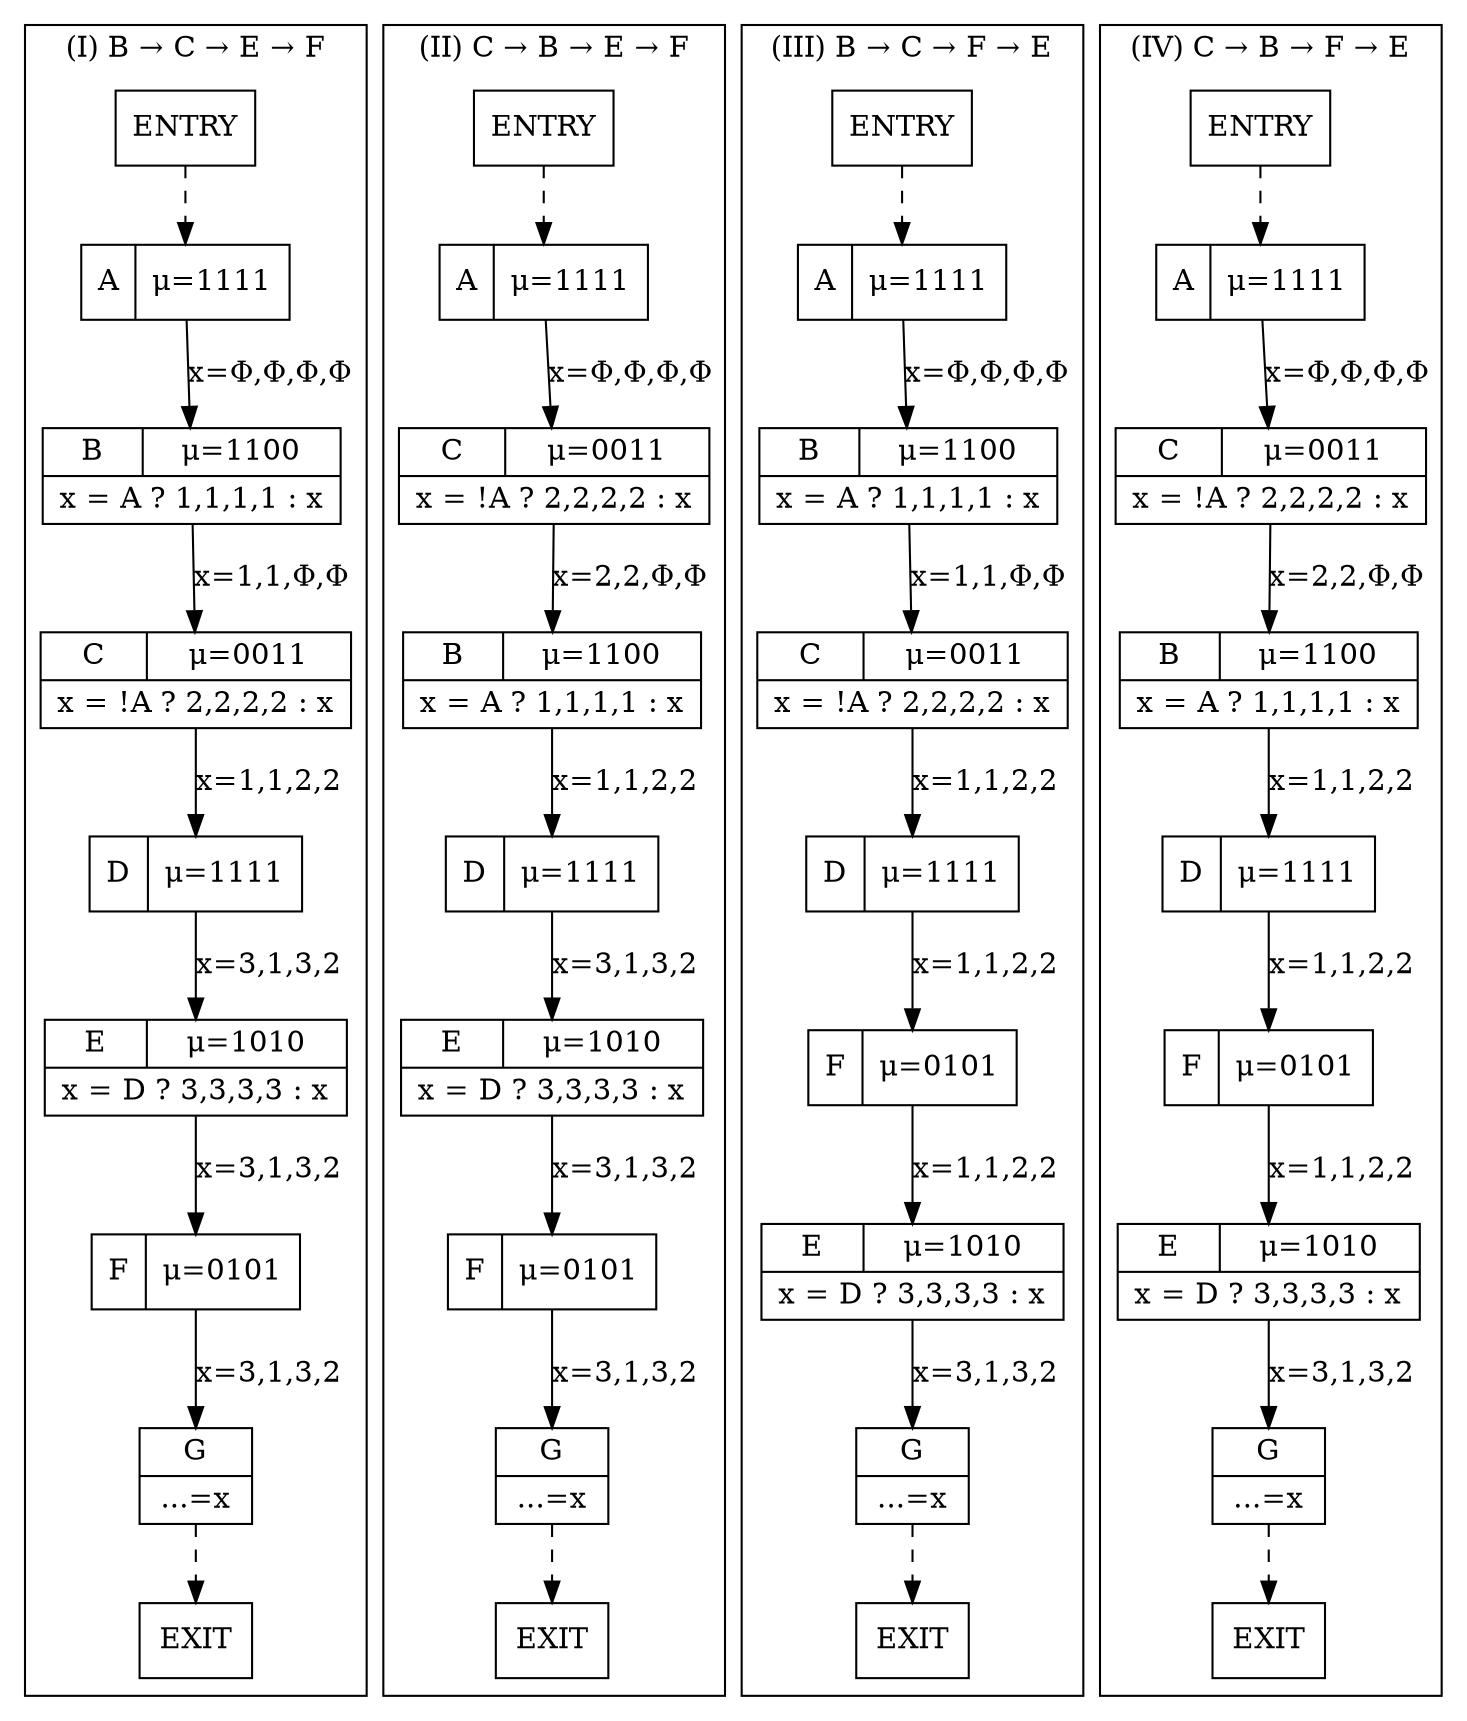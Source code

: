 digraph examples {

  node [shape=record]

  subgraph cluster_ex1 {
    label="(I) B &rarr; C &rarr; E &rarr; F"
    color=black
    ex1_entry [label="ENTRY"; rank=source]
    ex1_exit  [label="EXIT"; rank=sink]
    ex1_cond  [label="A | &mu;=1111"]
    ex1_then  [label="{{B | &mu;=1100}|x = A ? 1,1,1,1 : x}"]
    ex1_else  [label="{{C | &mu;=0011}|x = !A ? 2,2,2,2 : x}"]
    ex1_cond2 [label="D | &mu;=1111"]
    ex1_then2 [label="{{E | &mu;=1010}|x = D ? 3,3,3,3 : x}"]
    ex1_else2 [label="F | &mu;=0101"]
    ex1_use   [label="{G|...=x}"]

    ex1_entry -> ex1_cond [style="dashed"]
    ex1_cond -> ex1_then  [label="x=&Phi;,&Phi;,&Phi;,&Phi;"]
    ex1_then -> ex1_else  [label="x=1,1,&Phi;,&Phi;"]
    ex1_else -> ex1_cond2 [label="x=1,1,2,2"]

    ex1_cond2 -> ex1_then2 [label="x=3,1,3,2"]
    ex1_then2 -> ex1_else2 [label="x=3,1,3,2"]
    ex1_else2 -> ex1_use   [label="x=3,1,3,2"]
    ex1_use -> ex1_exit   [style="dashed"]
  }

  subgraph cluster_ex2 {
    label="(II) C &rarr; B &rarr; E &rarr; F"
    color=black
    ex2_entry [label="ENTRY"; rank=source]
    ex2_exit  [label="EXIT"; rank=sink]
    ex2_cond  [label="A | &mu;=1111"]
    ex2_then  [label="{{B | &mu;=1100}|x = A ? 1,1,1,1 : x}"]
    ex2_else  [label="{{C | &mu;=0011}|x = !A ? 2,2,2,2 : x}"]
    ex2_cond2 [label="D | &mu;=1111"]
    ex2_then2 [label="{{E | &mu;=1010}|x = D ? 3,3,3,3 : x}"]
    ex2_else2 [label="F | &mu;=0101"]
    ex2_use   [label="{G|...=x}"]

    ex2_entry -> ex2_cond [style="dashed"]
    ex2_cond -> ex2_else  [label="x=&Phi;,&Phi;,&Phi;,&Phi;"]
    ex2_else -> ex2_then  [label="x=2,2,&Phi;,&Phi;"]
    ex2_then -> ex2_cond2 [label="x=1,1,2,2"]

    ex2_cond2 -> ex2_then2 [label="x=3,1,3,2"]
    ex2_then2 -> ex2_else2 [label="x=3,1,3,2"]
    ex2_else2 -> ex2_use   [label="x=3,1,3,2"]
    ex2_use -> ex2_exit   [style="dashed"]
  }

  subgraph cluster_ex3 {
    label="(III) B &rarr; C &rarr; F &rarr; E"
    color=black
    ex3_entry [label="ENTRY"; rank=source]
    ex3_exit  [label="EXIT"; rank=sink]
    ex3_cond  [label="A | &mu;=1111"]
    ex3_then  [label="{{B | &mu;=1100}|x = A ? 1,1,1,1 : x}"]
    ex3_else  [label="{{C | &mu;=0011}|x = !A ? 2,2,2,2 : x}"]
    ex3_cond2 [label="D | &mu;=1111"]
    ex3_then2 [label="{{E | &mu;=1010}|x = D ? 3,3,3,3 : x}"]
    ex3_else2 [label="F | &mu;=0101"]
    ex3_use   [label="{G|...=x}"]

    ex3_entry -> ex3_cond [style="dashed"]
    ex3_cond -> ex3_then  [label="x=&Phi;,&Phi;,&Phi;,&Phi;"]
    ex3_then -> ex3_else  [label="x=1,1,&Phi;,&Phi;"]
    ex3_else -> ex3_cond2 [label="x=1,1,2,2"]

    ex3_cond2 -> ex3_else2 [label="x=1,1,2,2"]
    ex3_else2 -> ex3_then2 [label="x=1,1,2,2"]
    ex3_then2 -> ex3_use   [label="x=3,1,3,2"]
    ex3_use -> ex3_exit   [style="dashed"]
  }

  subgraph cluster_ex4 {
    label="(IV) C &rarr; B &rarr; F &rarr; E"
    color=black
    ex4_entry [label="ENTRY"; rank=source]
    ex4_exit  [label="EXIT"; rank=sink]
    ex4_cond  [label="A | &mu;=1111"]
    ex4_then  [label="{{B | &mu;=1100}|x = A ? 1,1,1,1 : x}"]
    ex4_else  [label="{{C | &mu;=0011}|x = !A ? 2,2,2,2 : x}"]
    ex4_cond2 [label="D | &mu;=1111"]
    ex4_then2 [label="{{E | &mu;=1010}|x = D ? 3,3,3,3 : x}"]
    ex4_else2 [label="F | &mu;=0101"]
    ex4_use   [label="{G|...=x}"]

    ex4_entry -> ex4_cond [style="dashed"]
    ex4_cond -> ex4_else  [label="x=&Phi;,&Phi;,&Phi;,&Phi;"]
    ex4_else -> ex4_then  [label="x=2,2,&Phi;,&Phi;"]
    ex4_then -> ex4_cond2 [label="x=1,1,2,2"]

    ex4_cond2 -> ex4_else2 [label="x=1,1,2,2"]
    ex4_else2 -> ex4_then2 [label="x=1,1,2,2"]
    ex4_then2 -> ex4_use   [label="x=3,1,3,2"]
    ex4_use -> ex4_exit   [style="dashed"]
  }

}
